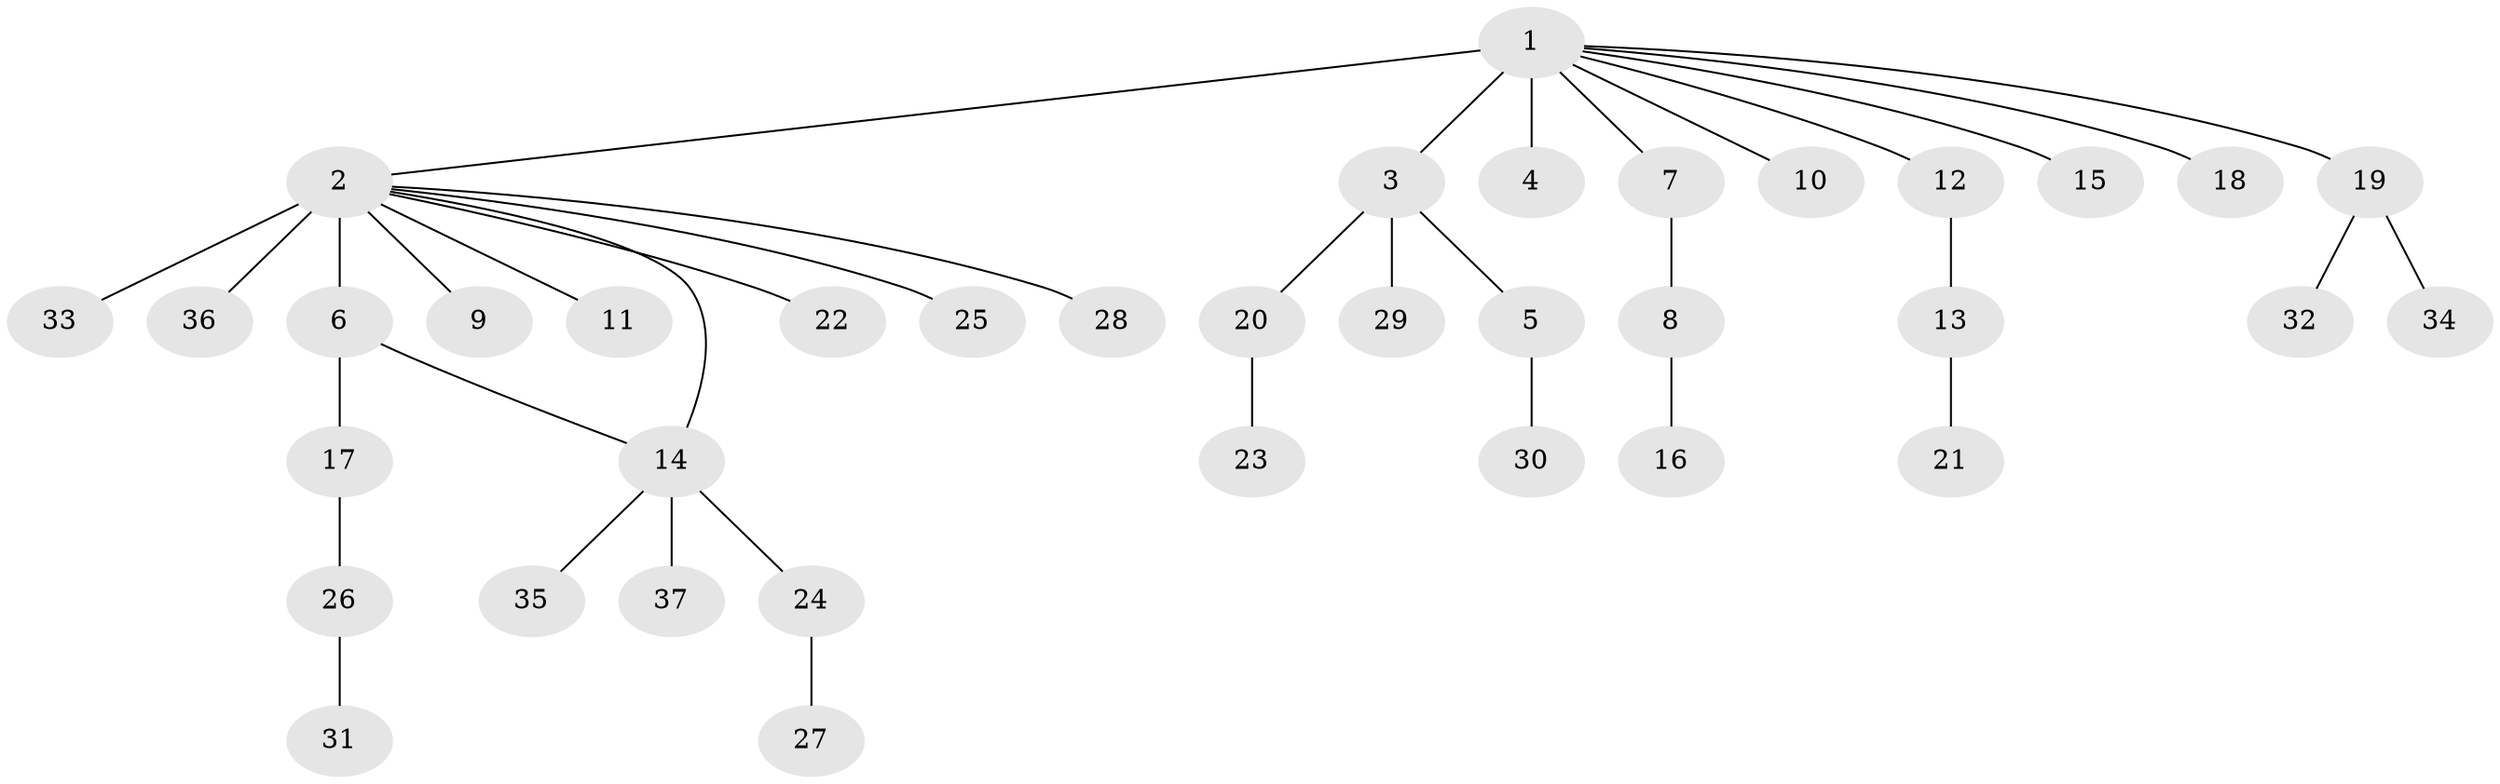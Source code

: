 // original degree distribution, {2: 0.22950819672131148, 15: 0.00819672131147541, 18: 0.00819672131147541, 7: 0.00819672131147541, 1: 0.6147540983606558, 5: 0.00819672131147541, 10: 0.00819672131147541, 4: 0.03278688524590164, 3: 0.04918032786885246, 6: 0.03278688524590164}
// Generated by graph-tools (version 1.1) at 2025/50/03/04/25 22:50:13]
// undirected, 37 vertices, 37 edges
graph export_dot {
  node [color=gray90,style=filled];
  1;
  2;
  3;
  4;
  5;
  6;
  7;
  8;
  9;
  10;
  11;
  12;
  13;
  14;
  15;
  16;
  17;
  18;
  19;
  20;
  21;
  22;
  23;
  24;
  25;
  26;
  27;
  28;
  29;
  30;
  31;
  32;
  33;
  34;
  35;
  36;
  37;
  1 -- 2 [weight=1.0];
  1 -- 3 [weight=1.0];
  1 -- 4 [weight=5.0];
  1 -- 7 [weight=1.0];
  1 -- 10 [weight=1.0];
  1 -- 12 [weight=1.0];
  1 -- 15 [weight=1.0];
  1 -- 18 [weight=1.0];
  1 -- 19 [weight=1.0];
  2 -- 6 [weight=7.0];
  2 -- 9 [weight=1.0];
  2 -- 11 [weight=1.0];
  2 -- 14 [weight=1.0];
  2 -- 22 [weight=1.0];
  2 -- 25 [weight=1.0];
  2 -- 28 [weight=1.0];
  2 -- 33 [weight=1.0];
  2 -- 36 [weight=1.0];
  3 -- 5 [weight=1.0];
  3 -- 20 [weight=1.0];
  3 -- 29 [weight=1.0];
  5 -- 30 [weight=1.0];
  6 -- 14 [weight=1.0];
  6 -- 17 [weight=1.0];
  7 -- 8 [weight=7.0];
  8 -- 16 [weight=1.0];
  12 -- 13 [weight=1.0];
  13 -- 21 [weight=3.0];
  14 -- 24 [weight=1.0];
  14 -- 35 [weight=1.0];
  14 -- 37 [weight=1.0];
  17 -- 26 [weight=1.0];
  19 -- 32 [weight=1.0];
  19 -- 34 [weight=1.0];
  20 -- 23 [weight=4.0];
  24 -- 27 [weight=1.0];
  26 -- 31 [weight=1.0];
}
